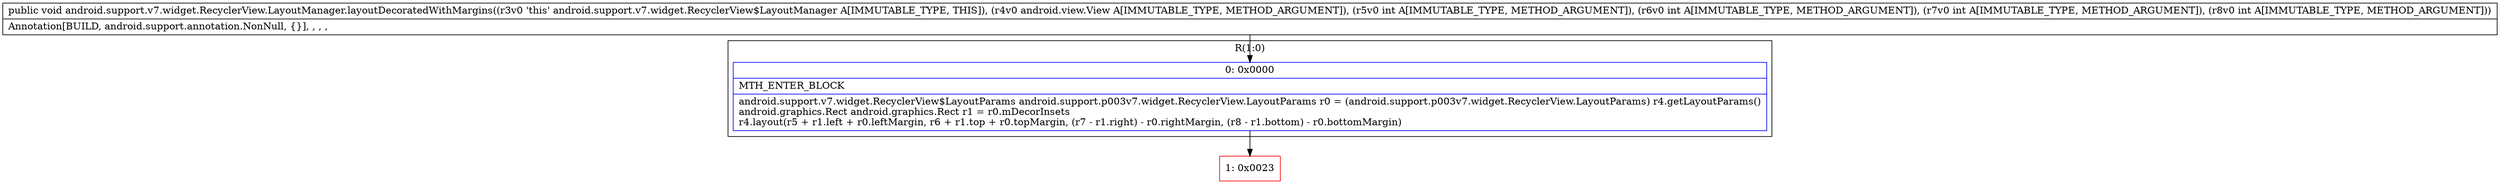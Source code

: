digraph "CFG forandroid.support.v7.widget.RecyclerView.LayoutManager.layoutDecoratedWithMargins(Landroid\/view\/View;IIII)V" {
subgraph cluster_Region_1304378997 {
label = "R(1:0)";
node [shape=record,color=blue];
Node_0 [shape=record,label="{0\:\ 0x0000|MTH_ENTER_BLOCK\l|android.support.v7.widget.RecyclerView$LayoutParams android.support.p003v7.widget.RecyclerView.LayoutParams r0 = (android.support.p003v7.widget.RecyclerView.LayoutParams) r4.getLayoutParams()\landroid.graphics.Rect android.graphics.Rect r1 = r0.mDecorInsets\lr4.layout(r5 + r1.left + r0.leftMargin, r6 + r1.top + r0.topMargin, (r7 \- r1.right) \- r0.rightMargin, (r8 \- r1.bottom) \- r0.bottomMargin)\l}"];
}
Node_1 [shape=record,color=red,label="{1\:\ 0x0023}"];
MethodNode[shape=record,label="{public void android.support.v7.widget.RecyclerView.LayoutManager.layoutDecoratedWithMargins((r3v0 'this' android.support.v7.widget.RecyclerView$LayoutManager A[IMMUTABLE_TYPE, THIS]), (r4v0 android.view.View A[IMMUTABLE_TYPE, METHOD_ARGUMENT]), (r5v0 int A[IMMUTABLE_TYPE, METHOD_ARGUMENT]), (r6v0 int A[IMMUTABLE_TYPE, METHOD_ARGUMENT]), (r7v0 int A[IMMUTABLE_TYPE, METHOD_ARGUMENT]), (r8v0 int A[IMMUTABLE_TYPE, METHOD_ARGUMENT]))  | Annotation[BUILD, android.support.annotation.NonNull, \{\}], , , , \l}"];
MethodNode -> Node_0;
Node_0 -> Node_1;
}

